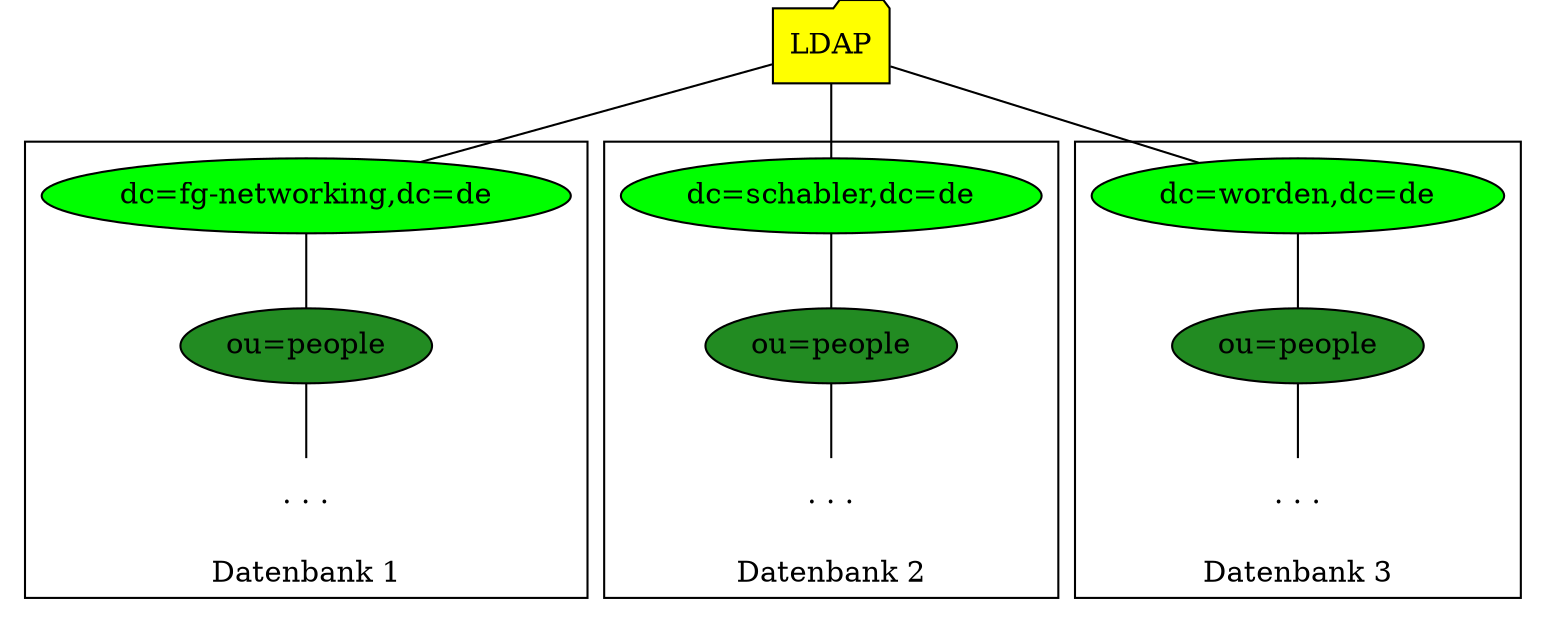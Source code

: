 graph G {
  compbound=true;
  subgraph cluster_fgn{
  fgn [label="dc=fg-networking,dc=de", style="filled", fillcolor="green", width=2.75];
  people1 [label="ou=people", style="filled", fillcolor="forestgreen"];
  fgnpe [label=". . .", shape="plaintext"];
  label="Datenbank 1";
  labelloc=b;
}
  subgraph cluster_schabler{
  schabler [label="dc=schabler,dc=de", style="filled", fillcolor="green", width=2.75];
  people2 [label="ou=people", style="filled", fillcolor="forestgreen"];
  schabpe [label=". . .", shape="plaintext"];
  label="Datenbank 2";
  labelloc=b;
}
  subgraph cluster_worden{
  worden [label="dc=worden,dc=de", style="filled", fillcolor="green", width=2.75];
  people3 [label="ou=people", style="filled", fillcolor="forestgreen"];
  wordpe [label=". . .", shape="plaintext"];
  label="Datenbank 3";
  labelloc=b;
}
  root [label="LDAP", shape=folder, style="filled", fillcolor="yellow"];
  root -- fgn;
  root -- schabler;
  root -- worden;
  fgn -- people1 -- fgnpe;
  schabler -- people2 -- schabpe;
  worden -- people3 -- wordpe;
  }
